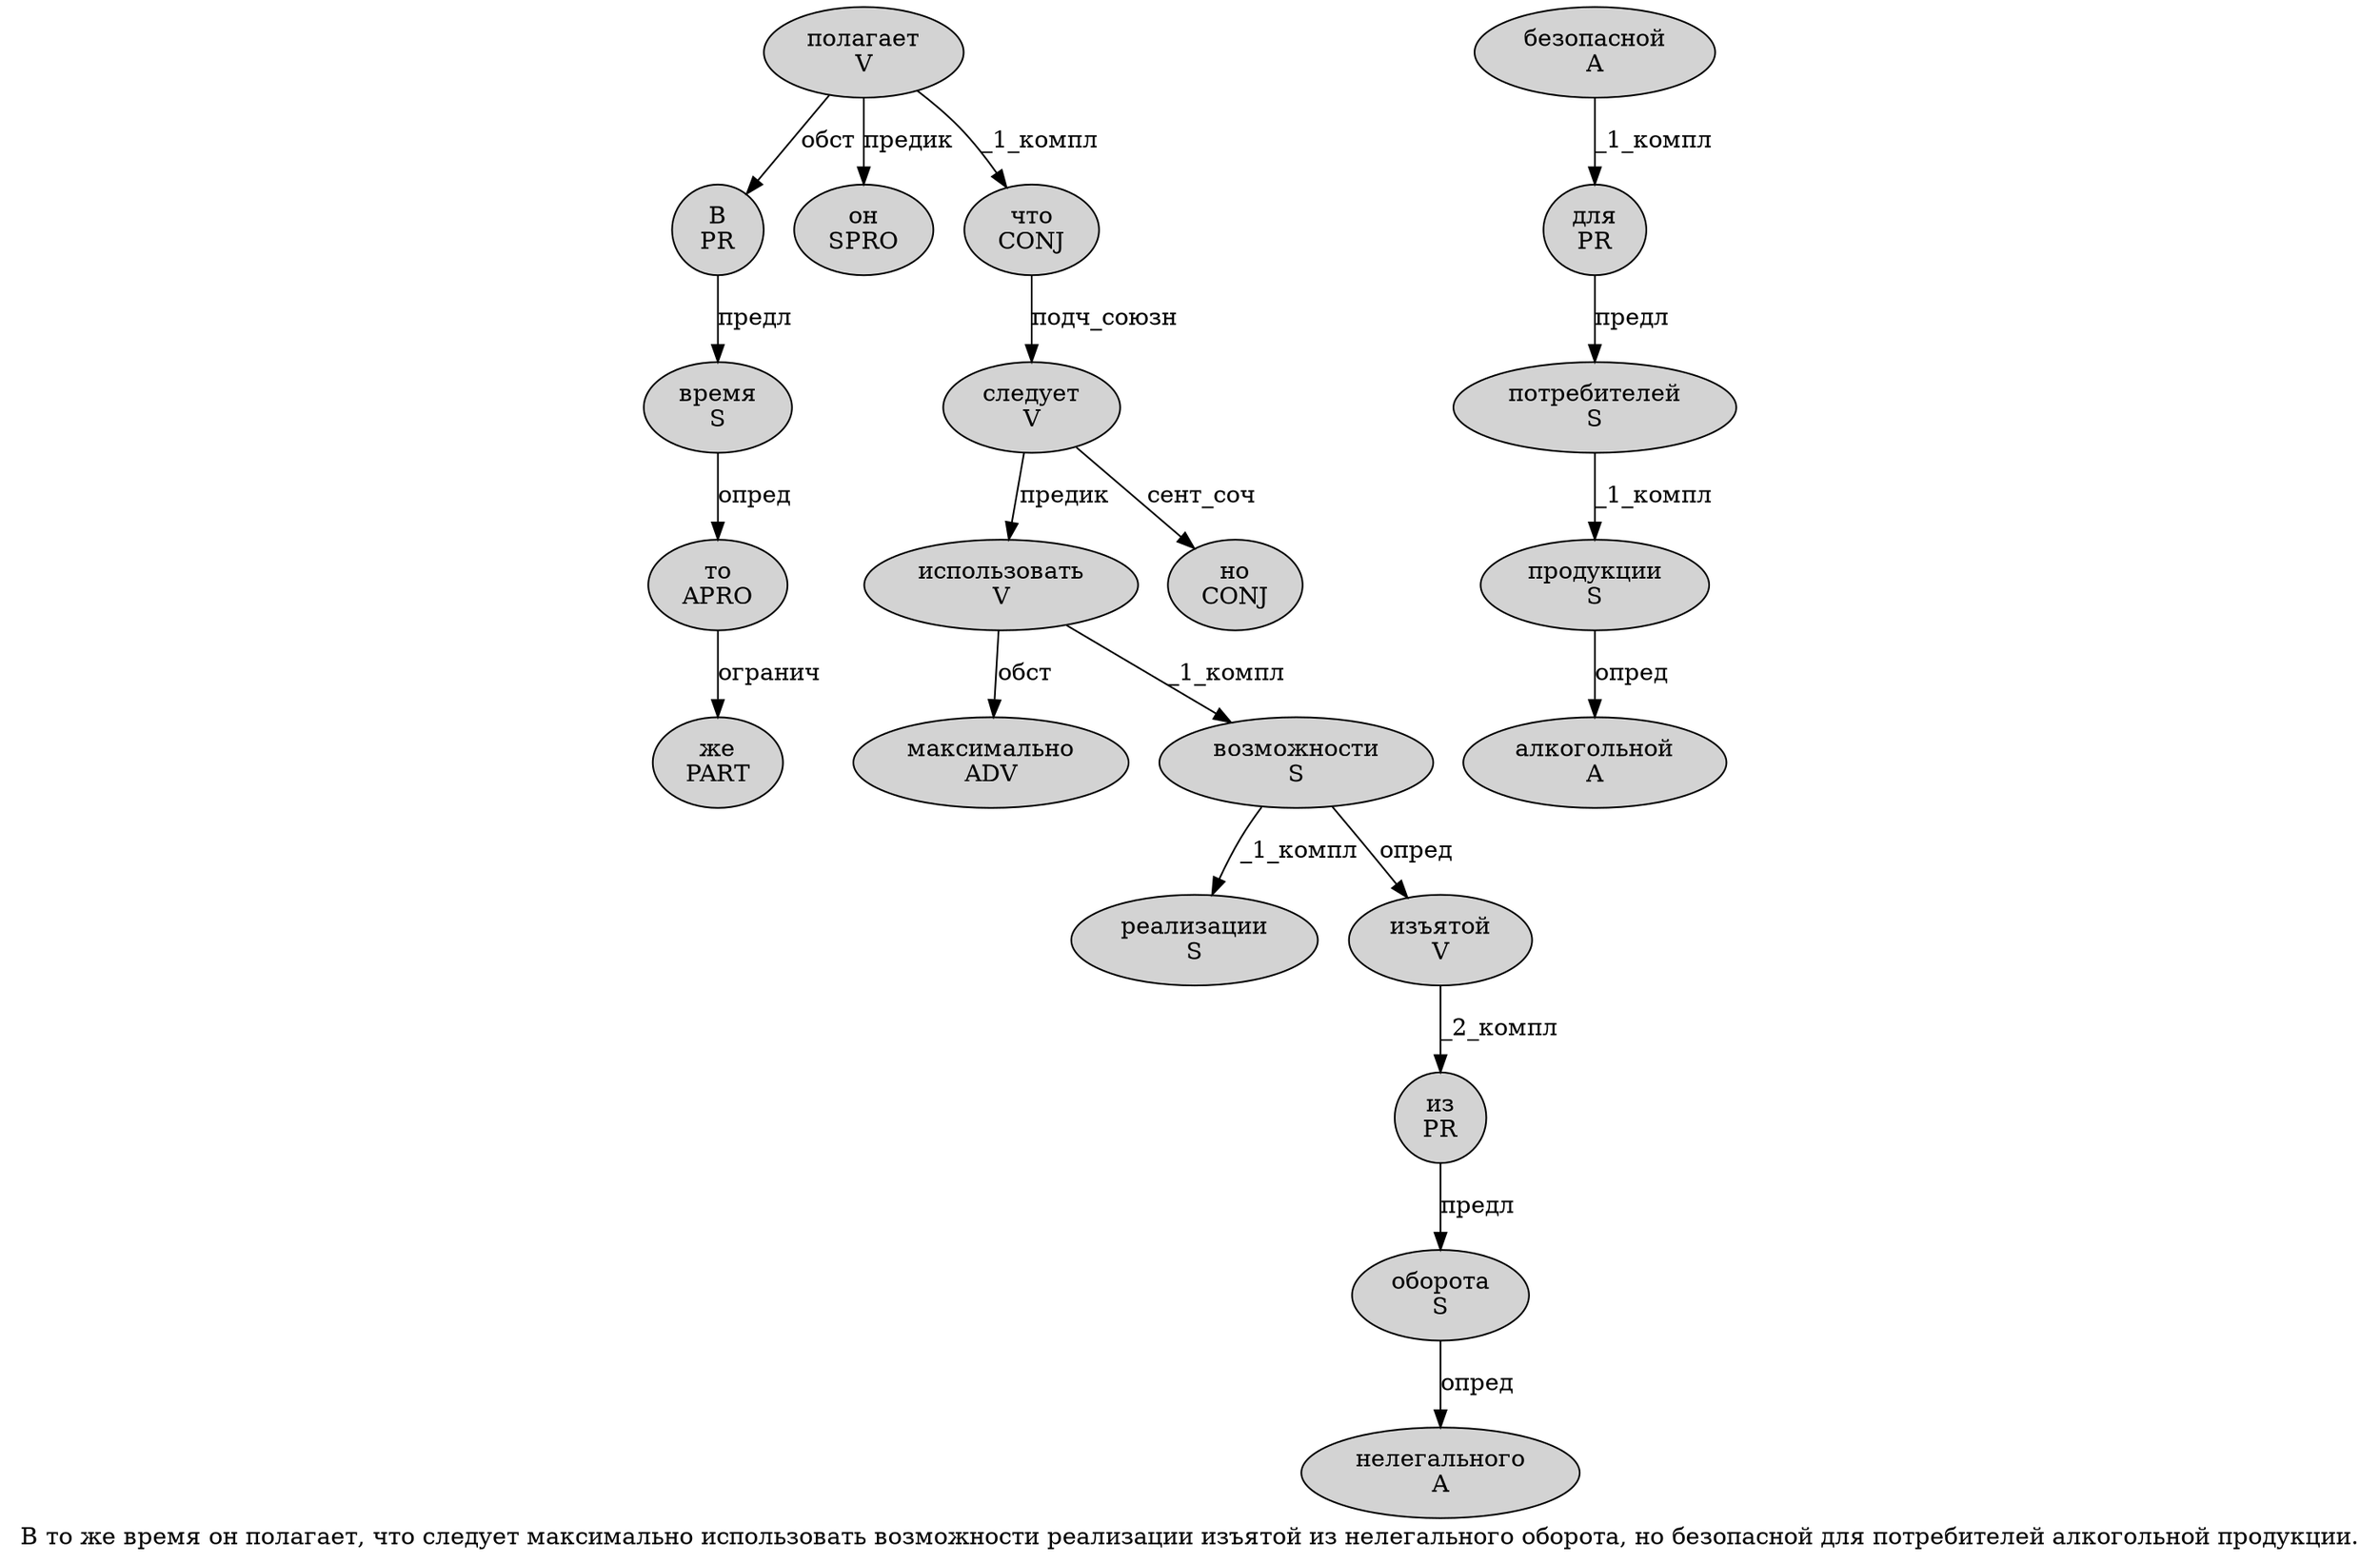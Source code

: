 digraph SENTENCE_595 {
	graph [label="В то же время он полагает, что следует максимально использовать возможности реализации изъятой из нелегального оборота, но безопасной для потребителей алкогольной продукции."]
	node [style=filled]
		0 [label="В
PR" color="" fillcolor=lightgray penwidth=1 shape=ellipse]
		1 [label="то
APRO" color="" fillcolor=lightgray penwidth=1 shape=ellipse]
		2 [label="же
PART" color="" fillcolor=lightgray penwidth=1 shape=ellipse]
		3 [label="время
S" color="" fillcolor=lightgray penwidth=1 shape=ellipse]
		4 [label="он
SPRO" color="" fillcolor=lightgray penwidth=1 shape=ellipse]
		5 [label="полагает
V" color="" fillcolor=lightgray penwidth=1 shape=ellipse]
		7 [label="что
CONJ" color="" fillcolor=lightgray penwidth=1 shape=ellipse]
		8 [label="следует
V" color="" fillcolor=lightgray penwidth=1 shape=ellipse]
		9 [label="максимально
ADV" color="" fillcolor=lightgray penwidth=1 shape=ellipse]
		10 [label="использовать
V" color="" fillcolor=lightgray penwidth=1 shape=ellipse]
		11 [label="возможности
S" color="" fillcolor=lightgray penwidth=1 shape=ellipse]
		12 [label="реализации
S" color="" fillcolor=lightgray penwidth=1 shape=ellipse]
		13 [label="изъятой
V" color="" fillcolor=lightgray penwidth=1 shape=ellipse]
		14 [label="из
PR" color="" fillcolor=lightgray penwidth=1 shape=ellipse]
		15 [label="нелегального
A" color="" fillcolor=lightgray penwidth=1 shape=ellipse]
		16 [label="оборота
S" color="" fillcolor=lightgray penwidth=1 shape=ellipse]
		18 [label="но
CONJ" color="" fillcolor=lightgray penwidth=1 shape=ellipse]
		19 [label="безопасной
A" color="" fillcolor=lightgray penwidth=1 shape=ellipse]
		20 [label="для
PR" color="" fillcolor=lightgray penwidth=1 shape=ellipse]
		21 [label="потребителей
S" color="" fillcolor=lightgray penwidth=1 shape=ellipse]
		22 [label="алкогольной
A" color="" fillcolor=lightgray penwidth=1 shape=ellipse]
		23 [label="продукции
S" color="" fillcolor=lightgray penwidth=1 shape=ellipse]
			21 -> 23 [label="_1_компл"]
			20 -> 21 [label="предл"]
			0 -> 3 [label="предл"]
			16 -> 15 [label="опред"]
			3 -> 1 [label="опред"]
			11 -> 12 [label="_1_компл"]
			11 -> 13 [label="опред"]
			1 -> 2 [label="огранич"]
			23 -> 22 [label="опред"]
			7 -> 8 [label="подч_союзн"]
			19 -> 20 [label="_1_компл"]
			13 -> 14 [label="_2_компл"]
			5 -> 0 [label="обст"]
			5 -> 4 [label="предик"]
			5 -> 7 [label="_1_компл"]
			8 -> 10 [label="предик"]
			8 -> 18 [label="сент_соч"]
			14 -> 16 [label="предл"]
			10 -> 9 [label="обст"]
			10 -> 11 [label="_1_компл"]
}